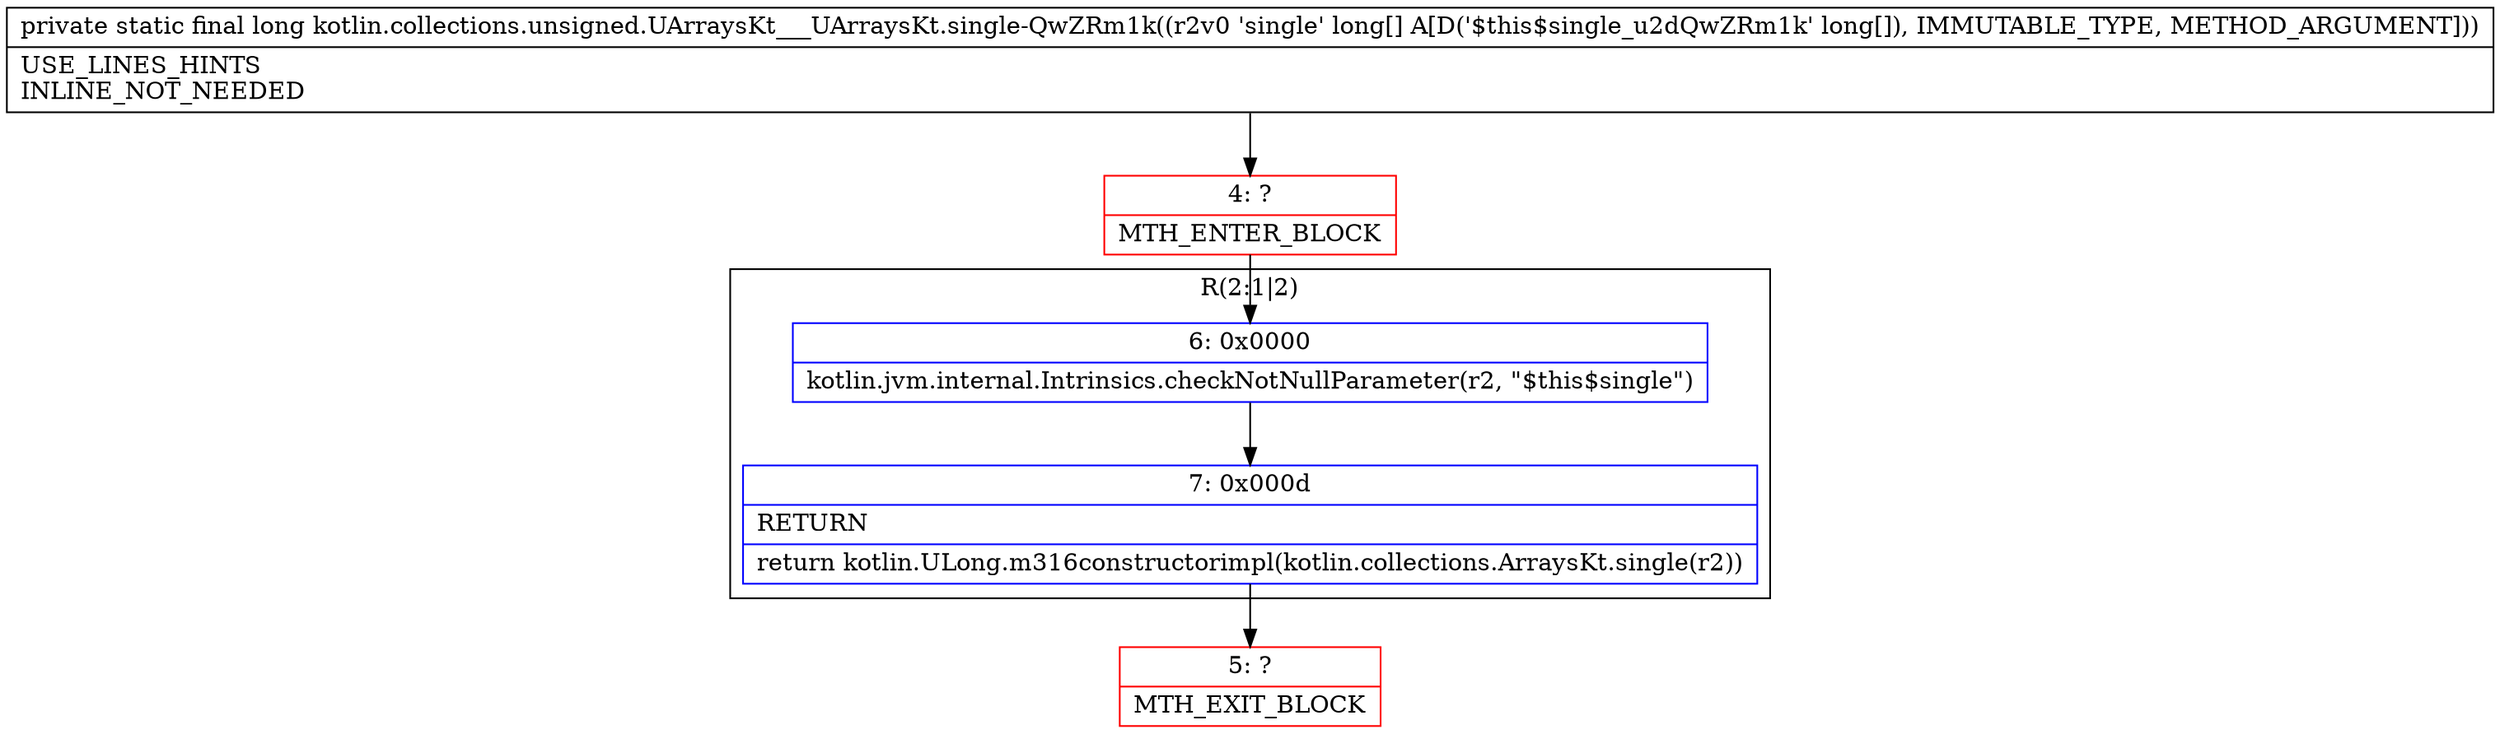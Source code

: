 digraph "CFG forkotlin.collections.unsigned.UArraysKt___UArraysKt.single\-QwZRm1k([J)J" {
subgraph cluster_Region_944095791 {
label = "R(2:1|2)";
node [shape=record,color=blue];
Node_6 [shape=record,label="{6\:\ 0x0000|kotlin.jvm.internal.Intrinsics.checkNotNullParameter(r2, \"$this$single\")\l}"];
Node_7 [shape=record,label="{7\:\ 0x000d|RETURN\l|return kotlin.ULong.m316constructorimpl(kotlin.collections.ArraysKt.single(r2))\l}"];
}
Node_4 [shape=record,color=red,label="{4\:\ ?|MTH_ENTER_BLOCK\l}"];
Node_5 [shape=record,color=red,label="{5\:\ ?|MTH_EXIT_BLOCK\l}"];
MethodNode[shape=record,label="{private static final long kotlin.collections.unsigned.UArraysKt___UArraysKt.single\-QwZRm1k((r2v0 'single' long[] A[D('$this$single_u2dQwZRm1k' long[]), IMMUTABLE_TYPE, METHOD_ARGUMENT]))  | USE_LINES_HINTS\lINLINE_NOT_NEEDED\l}"];
MethodNode -> Node_4;Node_6 -> Node_7;
Node_7 -> Node_5;
Node_4 -> Node_6;
}

